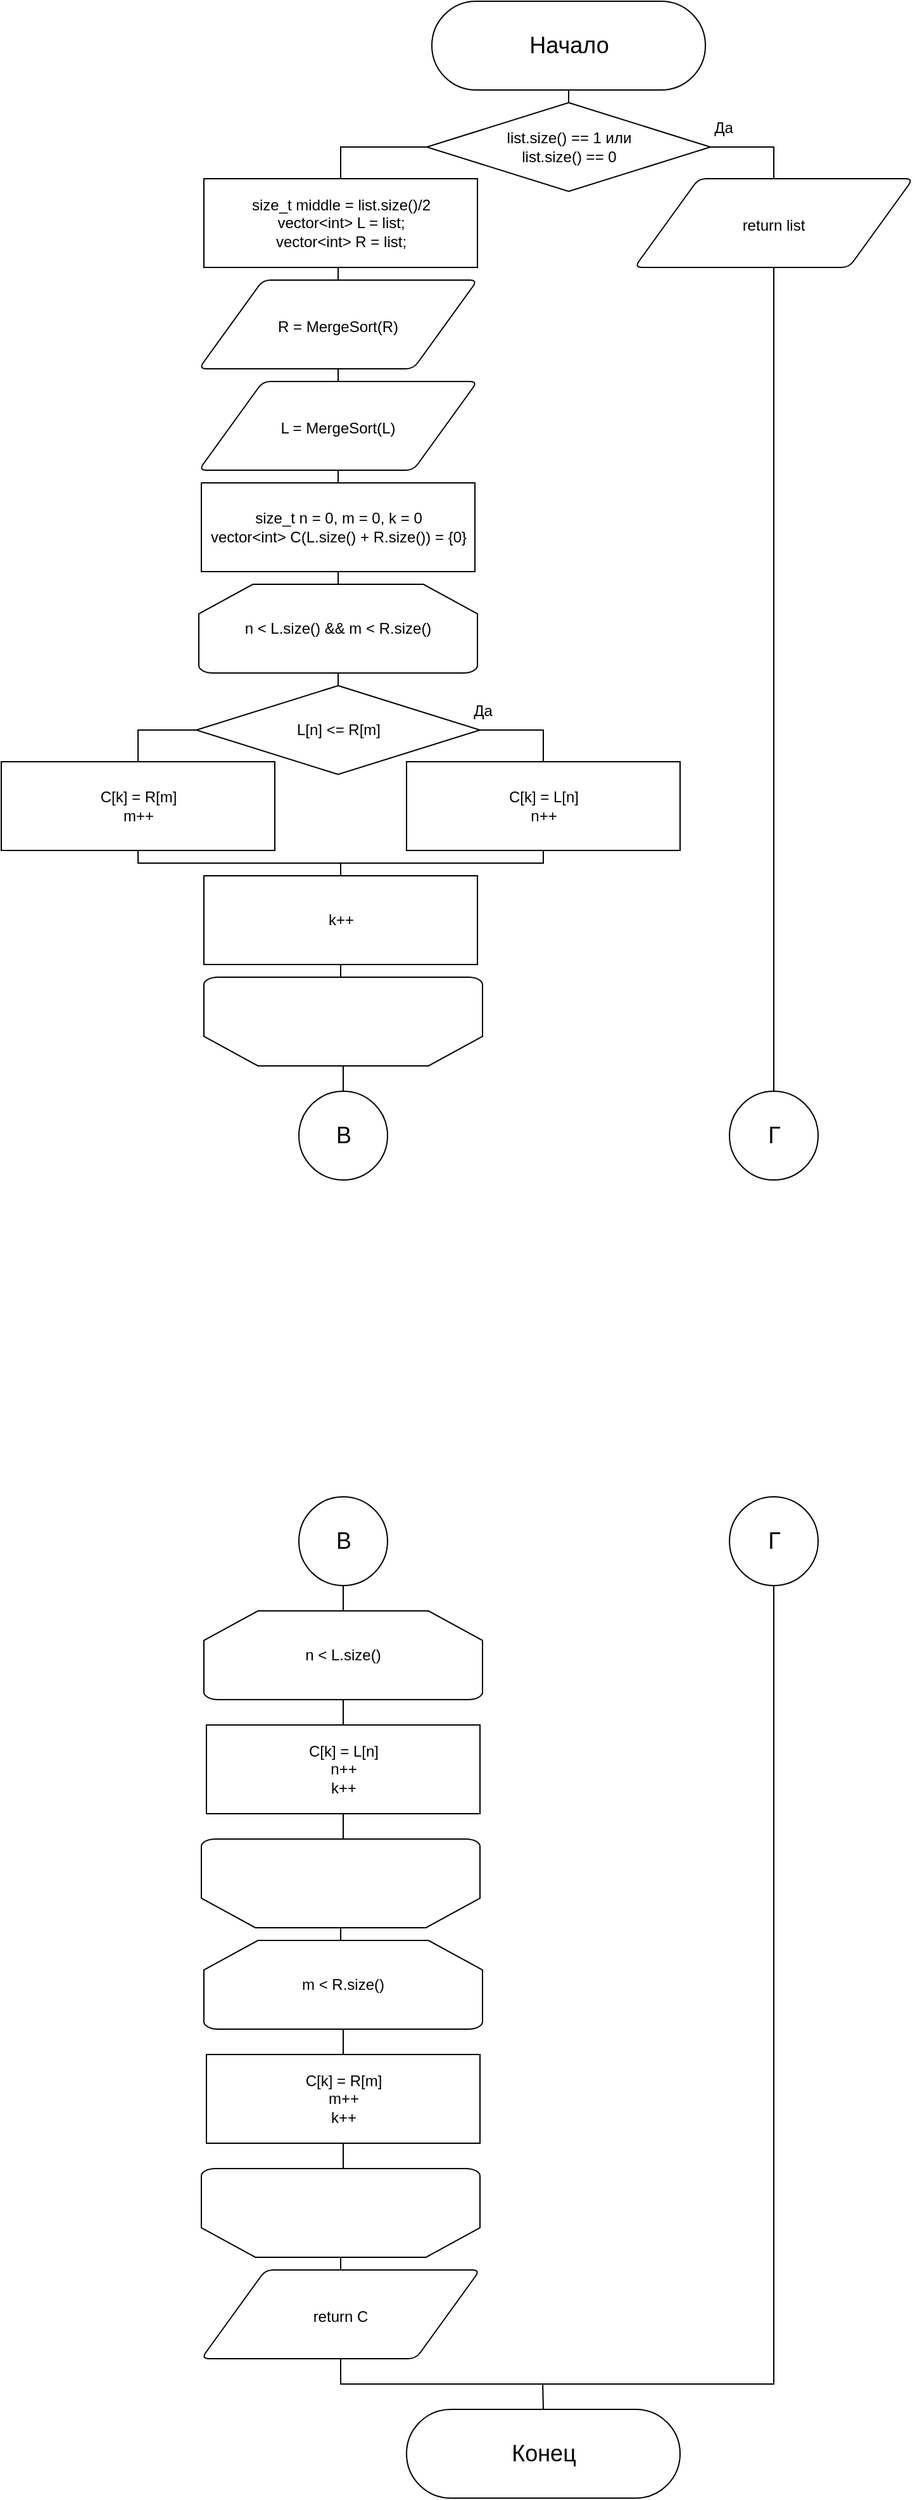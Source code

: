 <mxfile version="20.4.1" type="device"><diagram id="q35LVn1FjL4GTdlg7yS2" name="Страница 1"><mxGraphModel dx="1577" dy="892" grid="1" gridSize="10" guides="1" tooltips="1" connect="1" arrows="1" fold="1" page="1" pageScale="1" pageWidth="827" pageHeight="1169" math="0" shadow="0"><root><mxCell id="0"/><mxCell id="1" parent="0"/><mxCell id="jn1CD-HIA1-yz3OE7Yqb-1" value="&lt;font style=&quot;font-size: 18px;&quot;&gt;Начало&lt;/font&gt;" style="html=1;dashed=0;whitespace=wrap;shape=mxgraph.dfd.start" vertex="1" parent="1"><mxGeometry x="380" y="20" width="216" height="70" as="geometry"/></mxCell><mxCell id="jn1CD-HIA1-yz3OE7Yqb-6" style="edgeStyle=orthogonalEdgeStyle;rounded=0;orthogonalLoop=1;jettySize=auto;html=1;exitX=0;exitY=0.5;exitDx=0;exitDy=0;entryX=0.5;entryY=0;entryDx=0;entryDy=0;endArrow=none;endFill=0;" edge="1" parent="1" source="jn1CD-HIA1-yz3OE7Yqb-2" target="jn1CD-HIA1-yz3OE7Yqb-3"><mxGeometry relative="1" as="geometry"/></mxCell><mxCell id="jn1CD-HIA1-yz3OE7Yqb-7" style="edgeStyle=orthogonalEdgeStyle;rounded=0;orthogonalLoop=1;jettySize=auto;html=1;exitX=0.5;exitY=0;exitDx=0;exitDy=0;entryX=0.5;entryY=0.5;entryDx=0;entryDy=35;entryPerimeter=0;endArrow=none;endFill=0;" edge="1" parent="1" source="jn1CD-HIA1-yz3OE7Yqb-2" target="jn1CD-HIA1-yz3OE7Yqb-1"><mxGeometry relative="1" as="geometry"/></mxCell><mxCell id="jn1CD-HIA1-yz3OE7Yqb-11" style="edgeStyle=orthogonalEdgeStyle;rounded=0;orthogonalLoop=1;jettySize=auto;html=1;exitX=1;exitY=0.5;exitDx=0;exitDy=0;entryX=0.5;entryY=0;entryDx=0;entryDy=0;endArrow=none;endFill=0;" edge="1" parent="1" source="jn1CD-HIA1-yz3OE7Yqb-2" target="jn1CD-HIA1-yz3OE7Yqb-10"><mxGeometry relative="1" as="geometry"/></mxCell><mxCell id="jn1CD-HIA1-yz3OE7Yqb-2" value="&lt;font style=&quot;font-size: 12px;&quot;&gt;list.size() == 1 или &lt;br&gt;list.size() == 0&lt;/font&gt;" style="shape=rhombus;html=1;dashed=0;whitespace=wrap;perimeter=rhombusPerimeter;strokeWidth=1;fontSize=12;" vertex="1" parent="1"><mxGeometry x="376" y="100" width="224" height="70" as="geometry"/></mxCell><mxCell id="jn1CD-HIA1-yz3OE7Yqb-8" style="edgeStyle=orthogonalEdgeStyle;rounded=0;orthogonalLoop=1;jettySize=auto;html=1;exitX=0.5;exitY=1;exitDx=0;exitDy=0;entryX=0.5;entryY=0;entryDx=0;entryDy=0;endArrow=none;endFill=0;" edge="1" parent="1" source="jn1CD-HIA1-yz3OE7Yqb-3" target="jn1CD-HIA1-yz3OE7Yqb-4"><mxGeometry relative="1" as="geometry"/></mxCell><mxCell id="jn1CD-HIA1-yz3OE7Yqb-3" value="size_t middle = list.size()/2&lt;br&gt;vector&amp;lt;int&amp;gt; L = list;&lt;br&gt;vector&amp;lt;int&amp;gt; R = list;" style="html=1;dashed=0;whitespace=wrap;strokeWidth=1;fontSize=12;" vertex="1" parent="1"><mxGeometry x="200" y="160" width="216" height="70" as="geometry"/></mxCell><mxCell id="jn1CD-HIA1-yz3OE7Yqb-4" value="&lt;span style=&quot;font-size: 12px;&quot;&gt;R = MergeSort(R)&lt;/span&gt;" style="shape=parallelogram;html=1;strokeWidth=1;perimeter=parallelogramPerimeter;whiteSpace=wrap;rounded=1;arcSize=12;size=0.23;fontSize=18;" vertex="1" parent="1"><mxGeometry x="196" y="240" width="220" height="70" as="geometry"/></mxCell><mxCell id="jn1CD-HIA1-yz3OE7Yqb-9" style="edgeStyle=orthogonalEdgeStyle;rounded=0;orthogonalLoop=1;jettySize=auto;html=1;exitX=0.5;exitY=0;exitDx=0;exitDy=0;entryX=0.5;entryY=1;entryDx=0;entryDy=0;endArrow=none;endFill=0;" edge="1" parent="1" source="jn1CD-HIA1-yz3OE7Yqb-5" target="jn1CD-HIA1-yz3OE7Yqb-4"><mxGeometry relative="1" as="geometry"/></mxCell><mxCell id="jn1CD-HIA1-yz3OE7Yqb-5" value="&lt;span style=&quot;font-size: 12px;&quot;&gt;L = MergeSort(L)&lt;/span&gt;" style="shape=parallelogram;html=1;strokeWidth=1;perimeter=parallelogramPerimeter;whiteSpace=wrap;rounded=1;arcSize=12;size=0.23;fontSize=18;" vertex="1" parent="1"><mxGeometry x="196" y="320" width="220" height="70" as="geometry"/></mxCell><mxCell id="jn1CD-HIA1-yz3OE7Yqb-34" style="edgeStyle=orthogonalEdgeStyle;rounded=0;orthogonalLoop=1;jettySize=auto;html=1;exitX=0.5;exitY=1;exitDx=0;exitDy=0;endArrow=none;endFill=0;entryX=0.5;entryY=0;entryDx=0;entryDy=0;" edge="1" parent="1" source="jn1CD-HIA1-yz3OE7Yqb-10" target="jn1CD-HIA1-yz3OE7Yqb-32"><mxGeometry relative="1" as="geometry"><mxPoint x="680" y="620" as="targetPoint"/></mxGeometry></mxCell><mxCell id="jn1CD-HIA1-yz3OE7Yqb-10" value="&lt;span style=&quot;font-size: 12px;&quot;&gt;return list&lt;/span&gt;" style="shape=parallelogram;html=1;strokeWidth=1;perimeter=parallelogramPerimeter;whiteSpace=wrap;rounded=1;arcSize=12;size=0.23;fontSize=18;" vertex="1" parent="1"><mxGeometry x="540" y="160" width="220" height="70" as="geometry"/></mxCell><mxCell id="jn1CD-HIA1-yz3OE7Yqb-12" value="Да" style="text;html=1;align=center;verticalAlign=middle;resizable=0;points=[];autosize=1;strokeColor=none;fillColor=none;" vertex="1" parent="1"><mxGeometry x="590" y="105" width="40" height="30" as="geometry"/></mxCell><mxCell id="jn1CD-HIA1-yz3OE7Yqb-14" style="edgeStyle=orthogonalEdgeStyle;rounded=0;orthogonalLoop=1;jettySize=auto;html=1;exitX=0.5;exitY=0;exitDx=0;exitDy=0;entryX=0.5;entryY=1;entryDx=0;entryDy=0;endArrow=none;endFill=0;" edge="1" parent="1" source="jn1CD-HIA1-yz3OE7Yqb-13" target="jn1CD-HIA1-yz3OE7Yqb-5"><mxGeometry relative="1" as="geometry"/></mxCell><mxCell id="jn1CD-HIA1-yz3OE7Yqb-13" value="size_t n = 0, m = 0, k = 0&lt;br&gt;vector&amp;lt;int&amp;gt; C(L.size() + R.size()) = {0}" style="html=1;dashed=0;whitespace=wrap;strokeWidth=1;fontSize=12;" vertex="1" parent="1"><mxGeometry x="198" y="400" width="216" height="70" as="geometry"/></mxCell><mxCell id="jn1CD-HIA1-yz3OE7Yqb-17" style="edgeStyle=orthogonalEdgeStyle;rounded=0;orthogonalLoop=1;jettySize=auto;html=1;exitX=0.5;exitY=0;exitDx=0;exitDy=0;exitPerimeter=0;entryX=0.5;entryY=1;entryDx=0;entryDy=0;endArrow=none;endFill=0;" edge="1" parent="1" source="jn1CD-HIA1-yz3OE7Yqb-15" target="jn1CD-HIA1-yz3OE7Yqb-13"><mxGeometry relative="1" as="geometry"/></mxCell><mxCell id="jn1CD-HIA1-yz3OE7Yqb-15" value="n &amp;lt; L.size() &amp;amp;&amp;amp; m &amp;lt; R.size()" style="strokeWidth=1;html=1;shape=mxgraph.flowchart.loop_limit;whiteSpace=wrap;fontSize=12;" vertex="1" parent="1"><mxGeometry x="196" y="480" width="220" height="70" as="geometry"/></mxCell><mxCell id="jn1CD-HIA1-yz3OE7Yqb-18" style="edgeStyle=orthogonalEdgeStyle;rounded=0;orthogonalLoop=1;jettySize=auto;html=1;exitX=0.5;exitY=0;exitDx=0;exitDy=0;entryX=0.5;entryY=1;entryDx=0;entryDy=0;entryPerimeter=0;endArrow=none;endFill=0;" edge="1" parent="1" source="jn1CD-HIA1-yz3OE7Yqb-16" target="jn1CD-HIA1-yz3OE7Yqb-15"><mxGeometry relative="1" as="geometry"/></mxCell><mxCell id="jn1CD-HIA1-yz3OE7Yqb-21" style="edgeStyle=orthogonalEdgeStyle;rounded=0;orthogonalLoop=1;jettySize=auto;html=1;exitX=1;exitY=0.5;exitDx=0;exitDy=0;entryX=0.5;entryY=0;entryDx=0;entryDy=0;endArrow=none;endFill=0;" edge="1" parent="1" source="jn1CD-HIA1-yz3OE7Yqb-16" target="jn1CD-HIA1-yz3OE7Yqb-19"><mxGeometry relative="1" as="geometry"/></mxCell><mxCell id="jn1CD-HIA1-yz3OE7Yqb-22" style="edgeStyle=orthogonalEdgeStyle;rounded=0;orthogonalLoop=1;jettySize=auto;html=1;exitX=0;exitY=0.5;exitDx=0;exitDy=0;entryX=0.5;entryY=0;entryDx=0;entryDy=0;endArrow=none;endFill=0;" edge="1" parent="1" source="jn1CD-HIA1-yz3OE7Yqb-16" target="jn1CD-HIA1-yz3OE7Yqb-20"><mxGeometry relative="1" as="geometry"/></mxCell><mxCell id="jn1CD-HIA1-yz3OE7Yqb-16" value="L[n] &amp;lt;= R[m]" style="shape=rhombus;html=1;dashed=0;whitespace=wrap;perimeter=rhombusPerimeter;strokeWidth=1;fontSize=12;" vertex="1" parent="1"><mxGeometry x="194" y="560" width="224" height="70" as="geometry"/></mxCell><mxCell id="jn1CD-HIA1-yz3OE7Yqb-19" value="C[k] = L[n]&lt;br&gt;n++" style="html=1;dashed=0;whitespace=wrap;strokeWidth=1;fontSize=12;" vertex="1" parent="1"><mxGeometry x="360" y="620" width="216" height="70" as="geometry"/></mxCell><mxCell id="jn1CD-HIA1-yz3OE7Yqb-25" style="edgeStyle=orthogonalEdgeStyle;rounded=0;orthogonalLoop=1;jettySize=auto;html=1;exitX=0.5;exitY=1;exitDx=0;exitDy=0;entryX=0.5;entryY=1;entryDx=0;entryDy=0;endArrow=none;endFill=0;" edge="1" parent="1" source="jn1CD-HIA1-yz3OE7Yqb-20" target="jn1CD-HIA1-yz3OE7Yqb-19"><mxGeometry relative="1" as="geometry"><Array as="points"><mxPoint x="148" y="700"/><mxPoint x="468" y="700"/></Array></mxGeometry></mxCell><mxCell id="jn1CD-HIA1-yz3OE7Yqb-20" value="C[k] = R[m]&lt;br&gt;m++" style="html=1;dashed=0;whitespace=wrap;strokeWidth=1;fontSize=12;" vertex="1" parent="1"><mxGeometry x="40" y="620" width="216" height="70" as="geometry"/></mxCell><mxCell id="jn1CD-HIA1-yz3OE7Yqb-23" value="Да" style="text;html=1;align=center;verticalAlign=middle;resizable=0;points=[];autosize=1;strokeColor=none;fillColor=none;" vertex="1" parent="1"><mxGeometry x="400" y="565" width="40" height="30" as="geometry"/></mxCell><mxCell id="jn1CD-HIA1-yz3OE7Yqb-26" style="edgeStyle=orthogonalEdgeStyle;rounded=0;orthogonalLoop=1;jettySize=auto;html=1;exitX=0.5;exitY=0;exitDx=0;exitDy=0;endArrow=none;endFill=0;" edge="1" parent="1" source="jn1CD-HIA1-yz3OE7Yqb-24"><mxGeometry relative="1" as="geometry"><mxPoint x="308" y="700" as="targetPoint"/></mxGeometry></mxCell><mxCell id="jn1CD-HIA1-yz3OE7Yqb-24" value="k++" style="html=1;dashed=0;whitespace=wrap;strokeWidth=1;fontSize=12;" vertex="1" parent="1"><mxGeometry x="200" y="710" width="216" height="70" as="geometry"/></mxCell><mxCell id="jn1CD-HIA1-yz3OE7Yqb-28" style="edgeStyle=orthogonalEdgeStyle;rounded=0;orthogonalLoop=1;jettySize=auto;html=1;exitX=0.5;exitY=1;exitDx=0;exitDy=0;exitPerimeter=0;entryX=0.5;entryY=1;entryDx=0;entryDy=0;endArrow=none;endFill=0;" edge="1" parent="1" source="jn1CD-HIA1-yz3OE7Yqb-27" target="jn1CD-HIA1-yz3OE7Yqb-24"><mxGeometry relative="1" as="geometry"/></mxCell><mxCell id="jn1CD-HIA1-yz3OE7Yqb-27" value="" style="strokeWidth=1;html=1;shape=mxgraph.flowchart.loop_limit;whiteSpace=wrap;fontSize=12;direction=west;" vertex="1" parent="1"><mxGeometry x="200" y="790" width="220" height="70" as="geometry"/></mxCell><mxCell id="jn1CD-HIA1-yz3OE7Yqb-30" style="edgeStyle=orthogonalEdgeStyle;rounded=0;orthogonalLoop=1;jettySize=auto;html=1;exitX=0.5;exitY=0;exitDx=0;exitDy=0;entryX=0.5;entryY=0;entryDx=0;entryDy=0;entryPerimeter=0;endArrow=none;endFill=0;" edge="1" parent="1" source="jn1CD-HIA1-yz3OE7Yqb-29" target="jn1CD-HIA1-yz3OE7Yqb-27"><mxGeometry relative="1" as="geometry"/></mxCell><mxCell id="jn1CD-HIA1-yz3OE7Yqb-29" value="&lt;font style=&quot;font-size: 18px;&quot;&gt;B&lt;/font&gt;" style="shape=ellipse;html=1;dashed=0;whitespace=wrap;aspect=fixed;perimeter=ellipsePerimeter;strokeWidth=1;fontSize=9;" vertex="1" parent="1"><mxGeometry x="275" y="880" width="70" height="70" as="geometry"/></mxCell><mxCell id="jn1CD-HIA1-yz3OE7Yqb-31" value="&lt;font style=&quot;font-size: 18px;&quot;&gt;B&lt;/font&gt;" style="shape=ellipse;html=1;dashed=0;whitespace=wrap;aspect=fixed;perimeter=ellipsePerimeter;strokeWidth=1;fontSize=9;" vertex="1" parent="1"><mxGeometry x="275" y="1200" width="70" height="70" as="geometry"/></mxCell><mxCell id="jn1CD-HIA1-yz3OE7Yqb-32" value="&lt;font size=&quot;4&quot;&gt;Г&lt;/font&gt;" style="shape=ellipse;html=1;dashed=0;whitespace=wrap;aspect=fixed;perimeter=ellipsePerimeter;strokeWidth=1;fontSize=9;" vertex="1" parent="1"><mxGeometry x="615" y="880" width="70" height="70" as="geometry"/></mxCell><mxCell id="jn1CD-HIA1-yz3OE7Yqb-33" value="&lt;font size=&quot;4&quot;&gt;Г&lt;/font&gt;" style="shape=ellipse;html=1;dashed=0;whitespace=wrap;aspect=fixed;perimeter=ellipsePerimeter;strokeWidth=1;fontSize=9;" vertex="1" parent="1"><mxGeometry x="615" y="1200" width="70" height="70" as="geometry"/></mxCell><mxCell id="jn1CD-HIA1-yz3OE7Yqb-36" style="edgeStyle=orthogonalEdgeStyle;rounded=0;orthogonalLoop=1;jettySize=auto;html=1;exitX=0.5;exitY=0;exitDx=0;exitDy=0;exitPerimeter=0;entryX=0.5;entryY=1;entryDx=0;entryDy=0;endArrow=none;endFill=0;" edge="1" parent="1" source="jn1CD-HIA1-yz3OE7Yqb-35" target="jn1CD-HIA1-yz3OE7Yqb-31"><mxGeometry relative="1" as="geometry"/></mxCell><mxCell id="jn1CD-HIA1-yz3OE7Yqb-35" value="n &amp;lt; L.size()" style="strokeWidth=1;html=1;shape=mxgraph.flowchart.loop_limit;whiteSpace=wrap;fontSize=12;" vertex="1" parent="1"><mxGeometry x="200" y="1290" width="220" height="70" as="geometry"/></mxCell><mxCell id="jn1CD-HIA1-yz3OE7Yqb-38" style="edgeStyle=orthogonalEdgeStyle;rounded=0;orthogonalLoop=1;jettySize=auto;html=1;exitX=0.5;exitY=0;exitDx=0;exitDy=0;entryX=0.5;entryY=1;entryDx=0;entryDy=0;entryPerimeter=0;endArrow=none;endFill=0;" edge="1" parent="1" source="jn1CD-HIA1-yz3OE7Yqb-37" target="jn1CD-HIA1-yz3OE7Yqb-35"><mxGeometry relative="1" as="geometry"/></mxCell><mxCell id="jn1CD-HIA1-yz3OE7Yqb-37" value="C[k] = L[n]&lt;br&gt;n++&lt;br&gt;k++" style="html=1;dashed=0;whitespace=wrap;strokeWidth=1;fontSize=12;" vertex="1" parent="1"><mxGeometry x="202" y="1380" width="216" height="70" as="geometry"/></mxCell><mxCell id="jn1CD-HIA1-yz3OE7Yqb-40" style="edgeStyle=orthogonalEdgeStyle;rounded=0;orthogonalLoop=1;jettySize=auto;html=1;exitX=0.5;exitY=1;exitDx=0;exitDy=0;exitPerimeter=0;entryX=0.5;entryY=1;entryDx=0;entryDy=0;endArrow=none;endFill=0;" edge="1" parent="1" source="jn1CD-HIA1-yz3OE7Yqb-39" target="jn1CD-HIA1-yz3OE7Yqb-37"><mxGeometry relative="1" as="geometry"/></mxCell><mxCell id="jn1CD-HIA1-yz3OE7Yqb-39" value="" style="strokeWidth=1;html=1;shape=mxgraph.flowchart.loop_limit;whiteSpace=wrap;fontSize=12;direction=west;" vertex="1" parent="1"><mxGeometry x="198" y="1470" width="220" height="70" as="geometry"/></mxCell><mxCell id="jn1CD-HIA1-yz3OE7Yqb-46" style="edgeStyle=orthogonalEdgeStyle;rounded=0;orthogonalLoop=1;jettySize=auto;html=1;exitX=0.5;exitY=0;exitDx=0;exitDy=0;exitPerimeter=0;entryX=0.5;entryY=0;entryDx=0;entryDy=0;entryPerimeter=0;endArrow=none;endFill=0;" edge="1" parent="1" source="jn1CD-HIA1-yz3OE7Yqb-41" target="jn1CD-HIA1-yz3OE7Yqb-39"><mxGeometry relative="1" as="geometry"/></mxCell><mxCell id="jn1CD-HIA1-yz3OE7Yqb-41" value="m &amp;lt; R.size()" style="strokeWidth=1;html=1;shape=mxgraph.flowchart.loop_limit;whiteSpace=wrap;fontSize=12;" vertex="1" parent="1"><mxGeometry x="200" y="1550" width="220" height="70" as="geometry"/></mxCell><mxCell id="jn1CD-HIA1-yz3OE7Yqb-42" style="edgeStyle=orthogonalEdgeStyle;rounded=0;orthogonalLoop=1;jettySize=auto;html=1;exitX=0.5;exitY=0;exitDx=0;exitDy=0;entryX=0.5;entryY=1;entryDx=0;entryDy=0;entryPerimeter=0;endArrow=none;endFill=0;" edge="1" parent="1" source="jn1CD-HIA1-yz3OE7Yqb-43" target="jn1CD-HIA1-yz3OE7Yqb-41"><mxGeometry relative="1" as="geometry"/></mxCell><mxCell id="jn1CD-HIA1-yz3OE7Yqb-43" value="C[k] = R[m]&lt;br&gt;m++&lt;br&gt;k++" style="html=1;dashed=0;whitespace=wrap;strokeWidth=1;fontSize=12;" vertex="1" parent="1"><mxGeometry x="202" y="1640" width="216" height="70" as="geometry"/></mxCell><mxCell id="jn1CD-HIA1-yz3OE7Yqb-44" style="edgeStyle=orthogonalEdgeStyle;rounded=0;orthogonalLoop=1;jettySize=auto;html=1;exitX=0.5;exitY=1;exitDx=0;exitDy=0;exitPerimeter=0;entryX=0.5;entryY=1;entryDx=0;entryDy=0;endArrow=none;endFill=0;" edge="1" parent="1" source="jn1CD-HIA1-yz3OE7Yqb-45" target="jn1CD-HIA1-yz3OE7Yqb-43"><mxGeometry relative="1" as="geometry"/></mxCell><mxCell id="jn1CD-HIA1-yz3OE7Yqb-45" value="" style="strokeWidth=1;html=1;shape=mxgraph.flowchart.loop_limit;whiteSpace=wrap;fontSize=12;direction=west;" vertex="1" parent="1"><mxGeometry x="198" y="1730" width="220" height="70" as="geometry"/></mxCell><mxCell id="jn1CD-HIA1-yz3OE7Yqb-48" style="edgeStyle=orthogonalEdgeStyle;rounded=0;orthogonalLoop=1;jettySize=auto;html=1;exitX=0.5;exitY=0;exitDx=0;exitDy=0;entryX=0.5;entryY=0;entryDx=0;entryDy=0;entryPerimeter=0;endArrow=none;endFill=0;" edge="1" parent="1" source="jn1CD-HIA1-yz3OE7Yqb-47" target="jn1CD-HIA1-yz3OE7Yqb-45"><mxGeometry relative="1" as="geometry"/></mxCell><mxCell id="jn1CD-HIA1-yz3OE7Yqb-50" style="edgeStyle=orthogonalEdgeStyle;rounded=0;orthogonalLoop=1;jettySize=auto;html=1;exitX=0.5;exitY=1;exitDx=0;exitDy=0;entryX=0.5;entryY=1;entryDx=0;entryDy=0;endArrow=none;endFill=0;" edge="1" parent="1" source="jn1CD-HIA1-yz3OE7Yqb-47" target="jn1CD-HIA1-yz3OE7Yqb-33"><mxGeometry relative="1" as="geometry"/></mxCell><mxCell id="jn1CD-HIA1-yz3OE7Yqb-47" value="&lt;span style=&quot;font-size: 12px;&quot;&gt;return C&lt;/span&gt;" style="shape=parallelogram;html=1;strokeWidth=1;perimeter=parallelogramPerimeter;whiteSpace=wrap;rounded=1;arcSize=12;size=0.23;fontSize=18;" vertex="1" parent="1"><mxGeometry x="198" y="1810" width="220" height="70" as="geometry"/></mxCell><mxCell id="jn1CD-HIA1-yz3OE7Yqb-51" style="edgeStyle=orthogonalEdgeStyle;rounded=0;orthogonalLoop=1;jettySize=auto;html=1;exitX=0.5;exitY=0.5;exitDx=0;exitDy=-35;exitPerimeter=0;endArrow=none;endFill=0;" edge="1" parent="1" source="jn1CD-HIA1-yz3OE7Yqb-49"><mxGeometry relative="1" as="geometry"><mxPoint x="467.571" y="1900" as="targetPoint"/></mxGeometry></mxCell><mxCell id="jn1CD-HIA1-yz3OE7Yqb-49" value="&lt;font size=&quot;4&quot;&gt;Конец&lt;/font&gt;" style="html=1;dashed=0;whitespace=wrap;shape=mxgraph.dfd.start" vertex="1" parent="1"><mxGeometry x="360" y="1920" width="216" height="70" as="geometry"/></mxCell></root></mxGraphModel></diagram></mxfile>